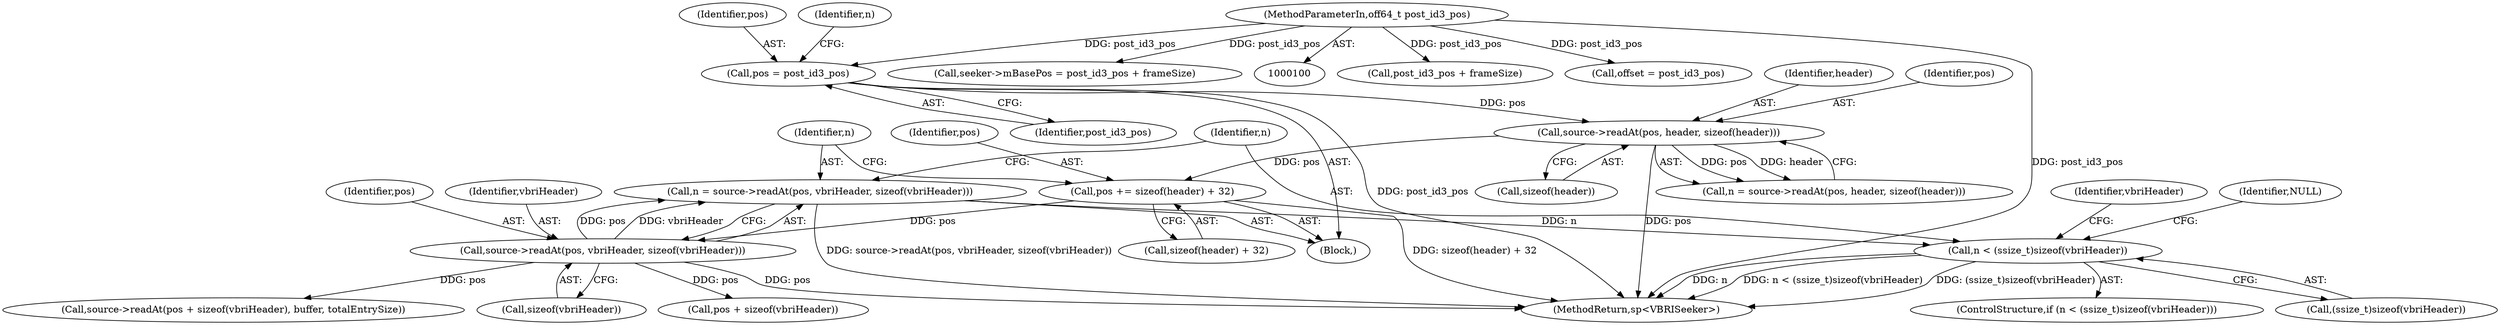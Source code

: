 digraph "0_Android_453b351ac5bd2b6619925dc966da60adf6b3126c@API" {
"1000155" [label="(Call,n = source->readAt(pos, vbriHeader, sizeof(vbriHeader)))"];
"1000157" [label="(Call,source->readAt(pos, vbriHeader, sizeof(vbriHeader)))"];
"1000148" [label="(Call,pos += sizeof(header) + 32)"];
"1000112" [label="(Call,source->readAt(pos, header, sizeof(header)))"];
"1000105" [label="(Call,pos = post_id3_pos)"];
"1000102" [label="(MethodParameterIn,off64_t post_id3_pos)"];
"1000163" [label="(Call,n < (ssize_t)sizeof(vbriHeader))"];
"1000148" [label="(Call,pos += sizeof(header) + 32)"];
"1000112" [label="(Call,source->readAt(pos, header, sizeof(header)))"];
"1000110" [label="(Call,n = source->readAt(pos, header, sizeof(header)))"];
"1000149" [label="(Identifier,pos)"];
"1000163" [label="(Call,n < (ssize_t)sizeof(vbriHeader))"];
"1000155" [label="(Call,n = source->readAt(pos, vbriHeader, sizeof(vbriHeader)))"];
"1000301" [label="(Call,post_id3_pos + frameSize)"];
"1000113" [label="(Identifier,pos)"];
"1000174" [label="(Identifier,vbriHeader)"];
"1000171" [label="(Identifier,NULL)"];
"1000159" [label="(Identifier,vbriHeader)"];
"1000277" [label="(Call,pos + sizeof(vbriHeader))"];
"1000162" [label="(ControlStructure,if (n < (ssize_t)sizeof(vbriHeader)))"];
"1000313" [label="(Call,offset = post_id3_pos)"];
"1000276" [label="(Call,source->readAt(pos + sizeof(vbriHeader), buffer, totalEntrySize))"];
"1000150" [label="(Call,sizeof(header) + 32)"];
"1000160" [label="(Call,sizeof(vbriHeader))"];
"1000107" [label="(Identifier,post_id3_pos)"];
"1000164" [label="(Identifier,n)"];
"1000396" [label="(MethodReturn,sp<VBRISeeker>)"];
"1000165" [label="(Call,(ssize_t)sizeof(vbriHeader))"];
"1000115" [label="(Call,sizeof(header))"];
"1000156" [label="(Identifier,n)"];
"1000114" [label="(Identifier,header)"];
"1000106" [label="(Identifier,pos)"];
"1000105" [label="(Call,pos = post_id3_pos)"];
"1000158" [label="(Identifier,pos)"];
"1000103" [label="(Block,)"];
"1000297" [label="(Call,seeker->mBasePos = post_id3_pos + frameSize)"];
"1000157" [label="(Call,source->readAt(pos, vbriHeader, sizeof(vbriHeader)))"];
"1000102" [label="(MethodParameterIn,off64_t post_id3_pos)"];
"1000111" [label="(Identifier,n)"];
"1000155" -> "1000103"  [label="AST: "];
"1000155" -> "1000157"  [label="CFG: "];
"1000156" -> "1000155"  [label="AST: "];
"1000157" -> "1000155"  [label="AST: "];
"1000164" -> "1000155"  [label="CFG: "];
"1000155" -> "1000396"  [label="DDG: source->readAt(pos, vbriHeader, sizeof(vbriHeader))"];
"1000157" -> "1000155"  [label="DDG: pos"];
"1000157" -> "1000155"  [label="DDG: vbriHeader"];
"1000155" -> "1000163"  [label="DDG: n"];
"1000157" -> "1000160"  [label="CFG: "];
"1000158" -> "1000157"  [label="AST: "];
"1000159" -> "1000157"  [label="AST: "];
"1000160" -> "1000157"  [label="AST: "];
"1000157" -> "1000396"  [label="DDG: pos"];
"1000148" -> "1000157"  [label="DDG: pos"];
"1000157" -> "1000276"  [label="DDG: pos"];
"1000157" -> "1000277"  [label="DDG: pos"];
"1000148" -> "1000103"  [label="AST: "];
"1000148" -> "1000150"  [label="CFG: "];
"1000149" -> "1000148"  [label="AST: "];
"1000150" -> "1000148"  [label="AST: "];
"1000156" -> "1000148"  [label="CFG: "];
"1000148" -> "1000396"  [label="DDG: sizeof(header) + 32"];
"1000112" -> "1000148"  [label="DDG: pos"];
"1000112" -> "1000110"  [label="AST: "];
"1000112" -> "1000115"  [label="CFG: "];
"1000113" -> "1000112"  [label="AST: "];
"1000114" -> "1000112"  [label="AST: "];
"1000115" -> "1000112"  [label="AST: "];
"1000110" -> "1000112"  [label="CFG: "];
"1000112" -> "1000396"  [label="DDG: pos"];
"1000112" -> "1000110"  [label="DDG: pos"];
"1000112" -> "1000110"  [label="DDG: header"];
"1000105" -> "1000112"  [label="DDG: pos"];
"1000105" -> "1000103"  [label="AST: "];
"1000105" -> "1000107"  [label="CFG: "];
"1000106" -> "1000105"  [label="AST: "];
"1000107" -> "1000105"  [label="AST: "];
"1000111" -> "1000105"  [label="CFG: "];
"1000105" -> "1000396"  [label="DDG: post_id3_pos"];
"1000102" -> "1000105"  [label="DDG: post_id3_pos"];
"1000102" -> "1000100"  [label="AST: "];
"1000102" -> "1000396"  [label="DDG: post_id3_pos"];
"1000102" -> "1000297"  [label="DDG: post_id3_pos"];
"1000102" -> "1000301"  [label="DDG: post_id3_pos"];
"1000102" -> "1000313"  [label="DDG: post_id3_pos"];
"1000163" -> "1000162"  [label="AST: "];
"1000163" -> "1000165"  [label="CFG: "];
"1000164" -> "1000163"  [label="AST: "];
"1000165" -> "1000163"  [label="AST: "];
"1000171" -> "1000163"  [label="CFG: "];
"1000174" -> "1000163"  [label="CFG: "];
"1000163" -> "1000396"  [label="DDG: n"];
"1000163" -> "1000396"  [label="DDG: n < (ssize_t)sizeof(vbriHeader)"];
"1000163" -> "1000396"  [label="DDG: (ssize_t)sizeof(vbriHeader)"];
}
